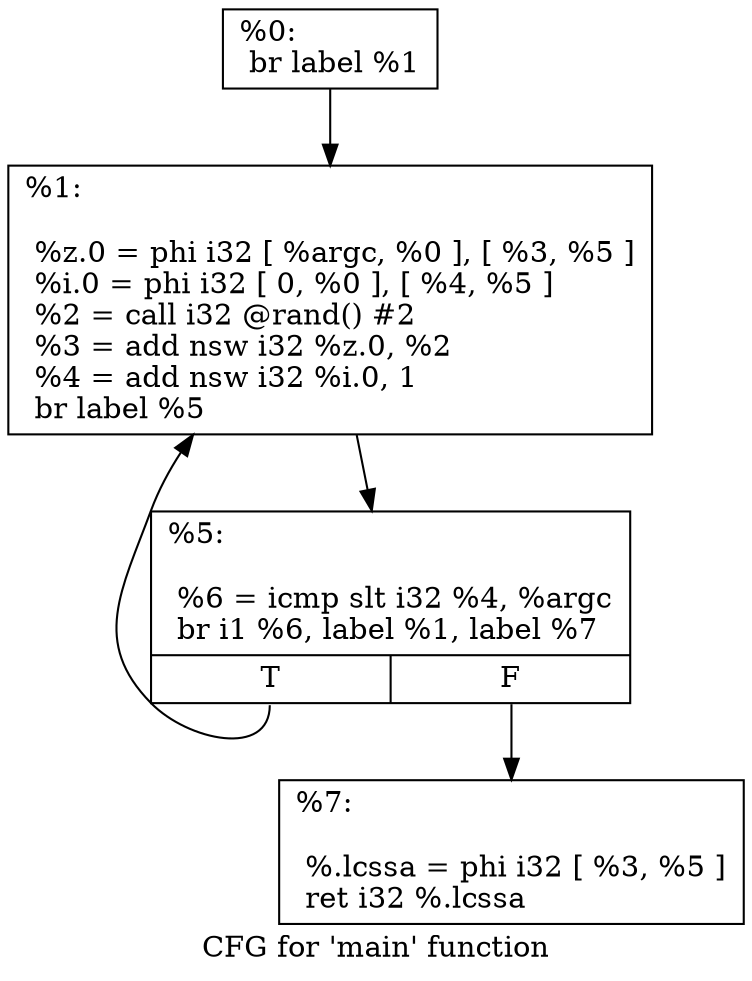 digraph "CFG for 'main' function" {
	label="CFG for 'main' function";

	Node0x3b34960 [shape=record,label="{%0:\l  br label %1\l}"];
	Node0x3b34960 -> Node0x3b40f30;
	Node0x3b40f30 [shape=record,label="{%1:\l\l  %z.0 = phi i32 [ %argc, %0 ], [ %3, %5 ]\l  %i.0 = phi i32 [ 0, %0 ], [ %4, %5 ]\l  %2 = call i32 @rand() #2\l  %3 = add nsw i32 %z.0, %2\l  %4 = add nsw i32 %i.0, 1\l  br label %5\l}"];
	Node0x3b40f30 -> Node0x3b41040;
	Node0x3b41040 [shape=record,label="{%5:\l\l  %6 = icmp slt i32 %4, %argc\l  br i1 %6, label %1, label %7\l|{<s0>T|<s1>F}}"];
	Node0x3b41040:s0 -> Node0x3b40f30;
	Node0x3b41040:s1 -> Node0x3b41db0;
	Node0x3b41db0 [shape=record,label="{%7:\l\l  %.lcssa = phi i32 [ %3, %5 ]\l  ret i32 %.lcssa\l}"];
}
